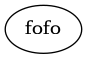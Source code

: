 {
  "sha1": "10hbfh2bs869w6ajtz53lvg75hr1kzv",
  "insertion": {
    "when": "2024-05-30T20:48:19.522Z",
    "url": "https://forum.plantuml.net/12183/quotes-in-digraph-name-causes-syntax-error",
    "user": "plantuml@gmail.com"
  }
}
@startuml
digraph "test-graph" {
fofo;
}

@enduml
